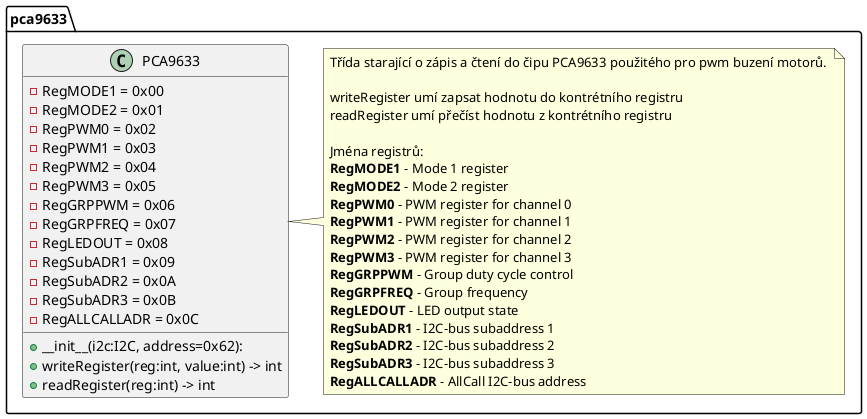 @startuml pca9633

namespace pca9633 {
    class PCA9633 {
        - RegMODE1 = 0x00
        - RegMODE2 = 0x01
        - RegPWM0 = 0x02
        - RegPWM1 = 0x03
        - RegPWM2 = 0x04
        - RegPWM3 = 0x05
        - RegGRPPWM = 0x06
        - RegGRPFREQ = 0x07
        - RegLEDOUT = 0x08
        - RegSubADR1 = 0x09
        - RegSubADR2 = 0x0A
        - RegSubADR3 = 0x0B
        - RegALLCALLADR = 0x0C
        + __init__(i2c:I2C, address=0x62):
        + writeRegister(reg:int, value:int) -> int
        + readRegister(reg:int) -> int
    }
    note right of PCA9633
        Třída starající o zápis a čtení do čipu PCA9633 použitého pro pwm buzení motorů. 

        writeRegister umí zapsat hodnotu do kontrétního registru
        readRegister umí přečíst hodnotu z kontrétního registru

        Jména registrů:
        <b>RegMODE1</b> - Mode 1 register
        <b>RegMODE2</b> - Mode 2 register
        <b>RegPWM0</b> - PWM register for channel 0
        <b>RegPWM1</b> - PWM register for channel 1
        <b>RegPWM2</b> - PWM register for channel 2
        <b>RegPWM3</b> - PWM register for channel 3
        <b>RegGRPPWM</b> - Group duty cycle control
        <b>RegGRPFREQ</b> - Group frequency
        <b>RegLEDOUT</b> - LED output state
        <b>RegSubADR1</b> - I2C-bus subaddress 1
        <b>RegSubADR2</b> - I2C-bus subaddress 2
        <b>RegSubADR3</b> - I2C-bus subaddress 3
        <b>RegALLCALLADR</b> - AllCall I2C-bus address
    end note
}

@enduml